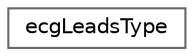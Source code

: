 digraph "Graphical Class Hierarchy"
{
 // LATEX_PDF_SIZE
  bgcolor="transparent";
  edge [fontname=Helvetica,fontsize=10,labelfontname=Helvetica,labelfontsize=10];
  node [fontname=Helvetica,fontsize=10,shape=box,height=0.2,width=0.4];
  rankdir="LR";
  Node0 [id="Node000000",label="ecgLeadsType",height=0.2,width=0.4,color="grey40", fillcolor="white", style="filled",URL="$classecg_leads_type.html",tooltip="ECG leads type."];
}
